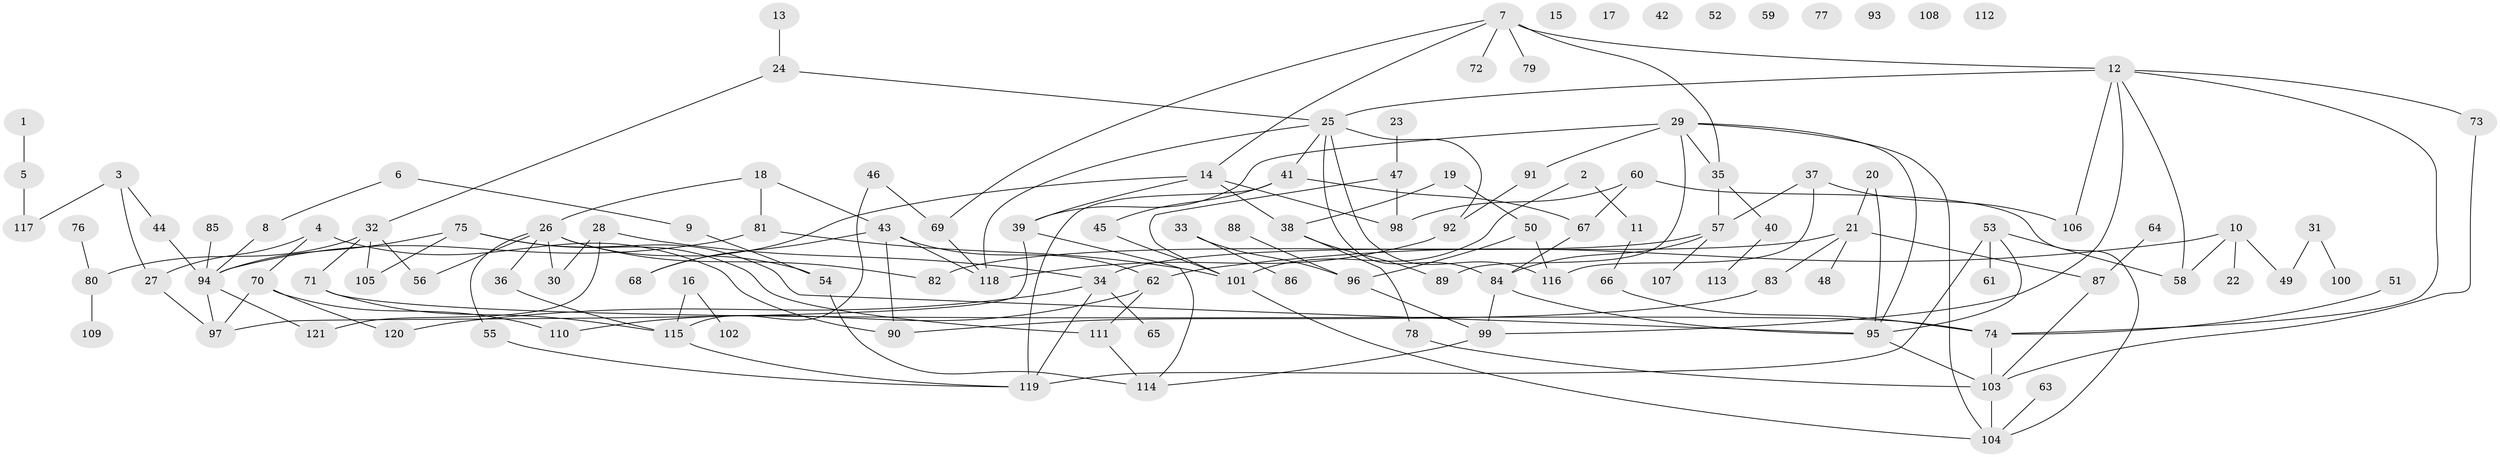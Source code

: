 // Generated by graph-tools (version 1.1) at 2025/33/03/09/25 02:33:36]
// undirected, 121 vertices, 163 edges
graph export_dot {
graph [start="1"]
  node [color=gray90,style=filled];
  1;
  2;
  3;
  4;
  5;
  6;
  7;
  8;
  9;
  10;
  11;
  12;
  13;
  14;
  15;
  16;
  17;
  18;
  19;
  20;
  21;
  22;
  23;
  24;
  25;
  26;
  27;
  28;
  29;
  30;
  31;
  32;
  33;
  34;
  35;
  36;
  37;
  38;
  39;
  40;
  41;
  42;
  43;
  44;
  45;
  46;
  47;
  48;
  49;
  50;
  51;
  52;
  53;
  54;
  55;
  56;
  57;
  58;
  59;
  60;
  61;
  62;
  63;
  64;
  65;
  66;
  67;
  68;
  69;
  70;
  71;
  72;
  73;
  74;
  75;
  76;
  77;
  78;
  79;
  80;
  81;
  82;
  83;
  84;
  85;
  86;
  87;
  88;
  89;
  90;
  91;
  92;
  93;
  94;
  95;
  96;
  97;
  98;
  99;
  100;
  101;
  102;
  103;
  104;
  105;
  106;
  107;
  108;
  109;
  110;
  111;
  112;
  113;
  114;
  115;
  116;
  117;
  118;
  119;
  120;
  121;
  1 -- 5;
  2 -- 11;
  2 -- 101;
  3 -- 27;
  3 -- 44;
  3 -- 117;
  4 -- 27;
  4 -- 70;
  4 -- 90;
  5 -- 117;
  6 -- 8;
  6 -- 9;
  7 -- 12;
  7 -- 14;
  7 -- 35;
  7 -- 69;
  7 -- 72;
  7 -- 79;
  8 -- 94;
  9 -- 54;
  10 -- 22;
  10 -- 49;
  10 -- 58;
  10 -- 62;
  11 -- 66;
  12 -- 25;
  12 -- 58;
  12 -- 73;
  12 -- 74;
  12 -- 99;
  12 -- 106;
  13 -- 24;
  14 -- 38;
  14 -- 39;
  14 -- 68;
  14 -- 98;
  16 -- 102;
  16 -- 115;
  18 -- 26;
  18 -- 43;
  18 -- 81;
  19 -- 38;
  19 -- 50;
  20 -- 21;
  20 -- 95;
  21 -- 34;
  21 -- 48;
  21 -- 83;
  21 -- 87;
  23 -- 47;
  24 -- 25;
  24 -- 32;
  25 -- 41;
  25 -- 84;
  25 -- 92;
  25 -- 116;
  25 -- 118;
  26 -- 30;
  26 -- 36;
  26 -- 54;
  26 -- 55;
  26 -- 56;
  26 -- 82;
  27 -- 97;
  28 -- 30;
  28 -- 34;
  28 -- 121;
  29 -- 35;
  29 -- 39;
  29 -- 89;
  29 -- 91;
  29 -- 95;
  29 -- 104;
  31 -- 49;
  31 -- 100;
  32 -- 56;
  32 -- 71;
  32 -- 80;
  32 -- 105;
  33 -- 86;
  33 -- 96;
  34 -- 65;
  34 -- 119;
  34 -- 120;
  35 -- 40;
  35 -- 57;
  36 -- 115;
  37 -- 57;
  37 -- 106;
  37 -- 116;
  38 -- 78;
  38 -- 89;
  39 -- 97;
  39 -- 114;
  40 -- 113;
  41 -- 45;
  41 -- 67;
  41 -- 119;
  43 -- 62;
  43 -- 68;
  43 -- 90;
  43 -- 118;
  44 -- 94;
  45 -- 101;
  46 -- 69;
  46 -- 115;
  47 -- 98;
  47 -- 101;
  50 -- 96;
  50 -- 116;
  51 -- 74;
  53 -- 58;
  53 -- 61;
  53 -- 95;
  53 -- 119;
  54 -- 114;
  55 -- 119;
  57 -- 82;
  57 -- 84;
  57 -- 107;
  60 -- 67;
  60 -- 98;
  60 -- 104;
  62 -- 110;
  62 -- 111;
  63 -- 104;
  64 -- 87;
  66 -- 74;
  67 -- 84;
  69 -- 118;
  70 -- 97;
  70 -- 110;
  70 -- 120;
  71 -- 74;
  71 -- 115;
  73 -- 103;
  74 -- 103;
  75 -- 94;
  75 -- 95;
  75 -- 105;
  75 -- 111;
  76 -- 80;
  78 -- 103;
  80 -- 109;
  81 -- 94;
  81 -- 101;
  83 -- 90;
  84 -- 95;
  84 -- 99;
  85 -- 94;
  87 -- 103;
  88 -- 96;
  91 -- 92;
  92 -- 118;
  94 -- 97;
  94 -- 121;
  95 -- 103;
  96 -- 99;
  99 -- 114;
  101 -- 104;
  103 -- 104;
  111 -- 114;
  115 -- 119;
}
